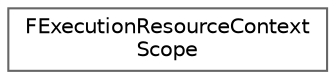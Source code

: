 digraph "Graphical Class Hierarchy"
{
 // INTERACTIVE_SVG=YES
 // LATEX_PDF_SIZE
  bgcolor="transparent";
  edge [fontname=Helvetica,fontsize=10,labelfontname=Helvetica,labelfontsize=10];
  node [fontname=Helvetica,fontsize=10,shape=box,height=0.2,width=0.4];
  rankdir="LR";
  Node0 [id="Node000000",label="FExecutionResourceContext\lScope",height=0.2,width=0.4,color="grey40", fillcolor="white", style="filled",URL="$d0/de8/classFExecutionResourceContextScope.html",tooltip="Used to push an execution resource on the stack-frame that can be retrieved by FExecutionResourceCont..."];
}
